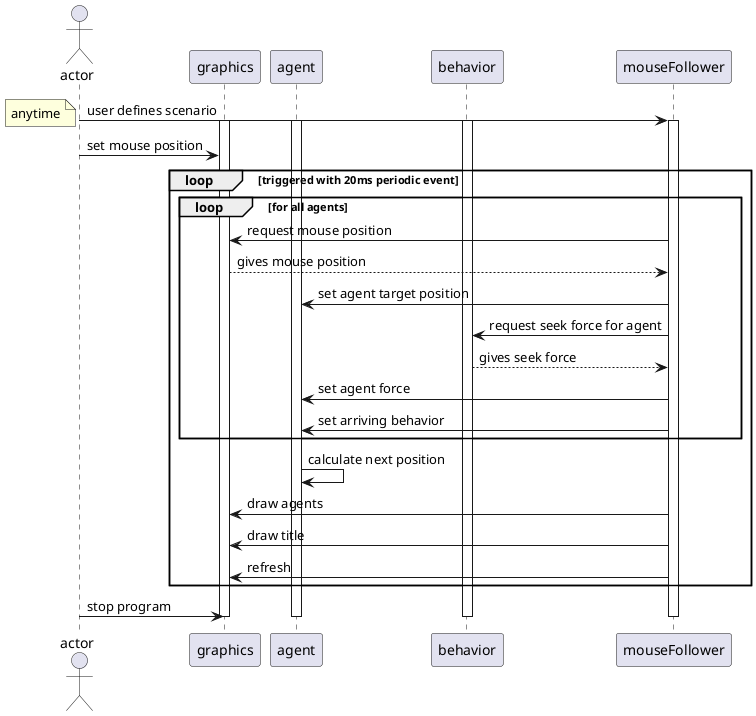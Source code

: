 @startuml
actor actor as user
participant graphics as view
participant agent as agent
participant behavior as steeringBehavior
participant mouseFollower as mF

user -> mF: user defines scenario
activate mF
activate view
activate agent
activate steeringBehavior
note left: anytime
user -> view:  set mouse position
loop triggered with 20ms periodic event
    loop for all agents
        mF -> view: request mouse position
        view --> mF: gives mouse position
        mF -> agent: set agent target position
        mF -> steeringBehavior: request seek force for agent
        steeringBehavior --> mF: gives seek force
        mF -> agent: set agent force
        mF -> agent: set arriving behavior
    end    
    agent -> agent: calculate next position    
    mF -> view: draw agents
    mF -> view: draw title
    mF -> view: refresh
end
user -> view: stop program
deactivate mF
deactivate view
deactivate agent
deactivate steeringBehavior
@enduml